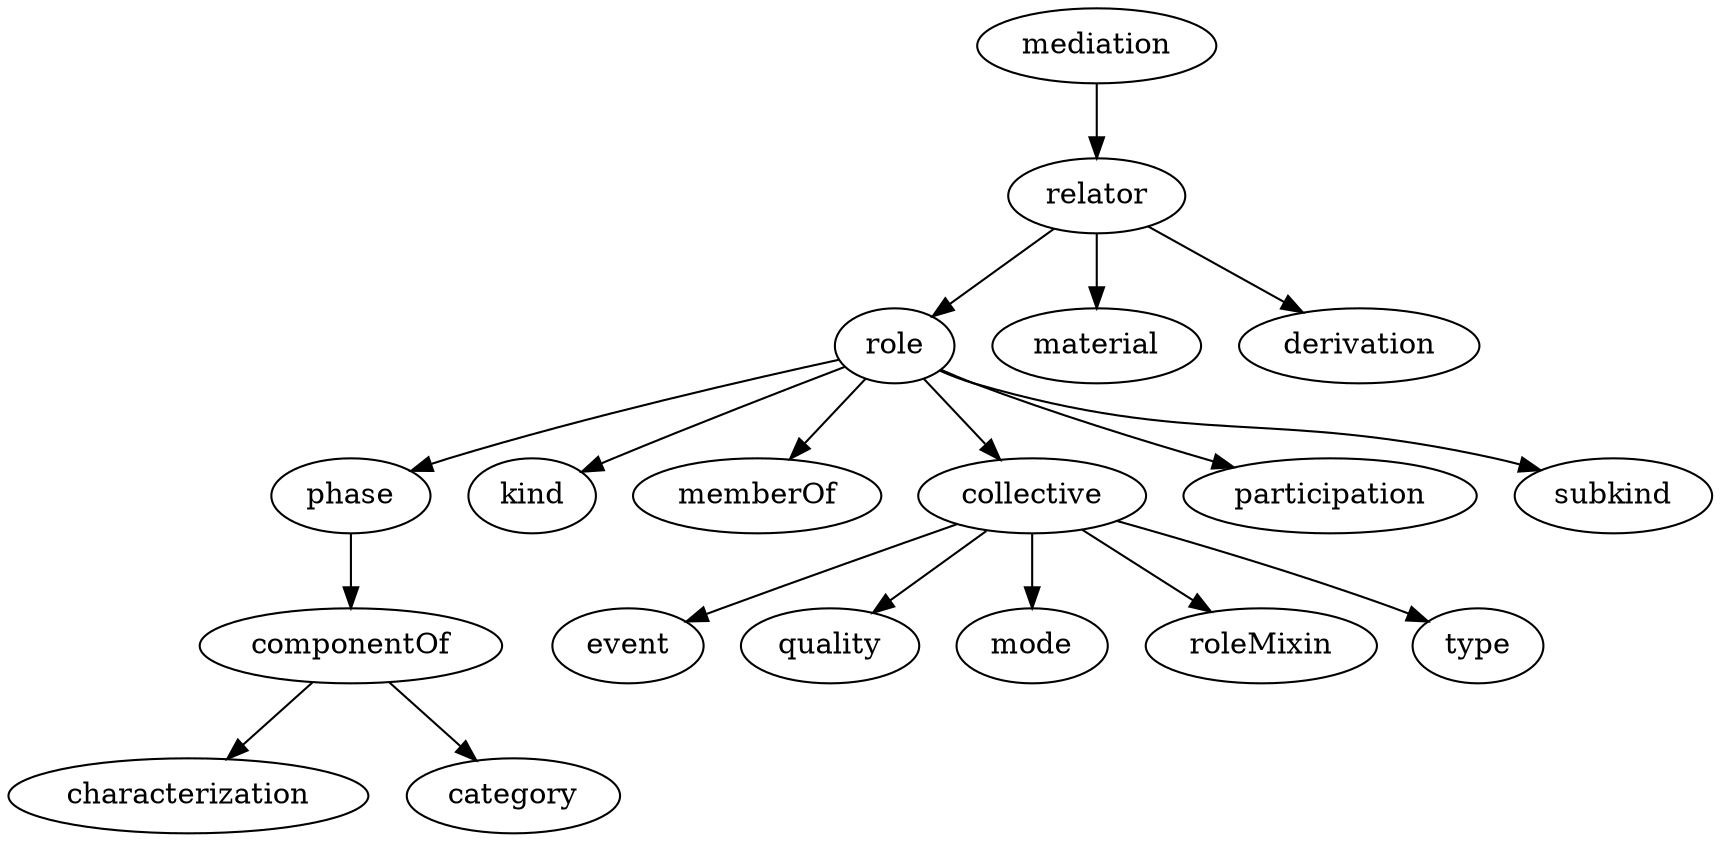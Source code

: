 strict digraph {
mediation;
relator;
role;
material;
derivation;
phase;
kind;
memberOf;
collective;
participation;
subkind;
componentOf;
characterization;
category;
event;
quality;
mode;
roleMixin;
type;
mediation -> relator;
relator -> role;
relator -> material;
relator -> derivation;
role -> phase;
role -> kind;
role -> memberOf;
role -> collective;
role -> participation;
role -> subkind;
phase -> componentOf;
collective -> event;
collective -> quality;
collective -> mode;
collective -> roleMixin;
collective -> type;
componentOf -> characterization;
componentOf -> category;
}
